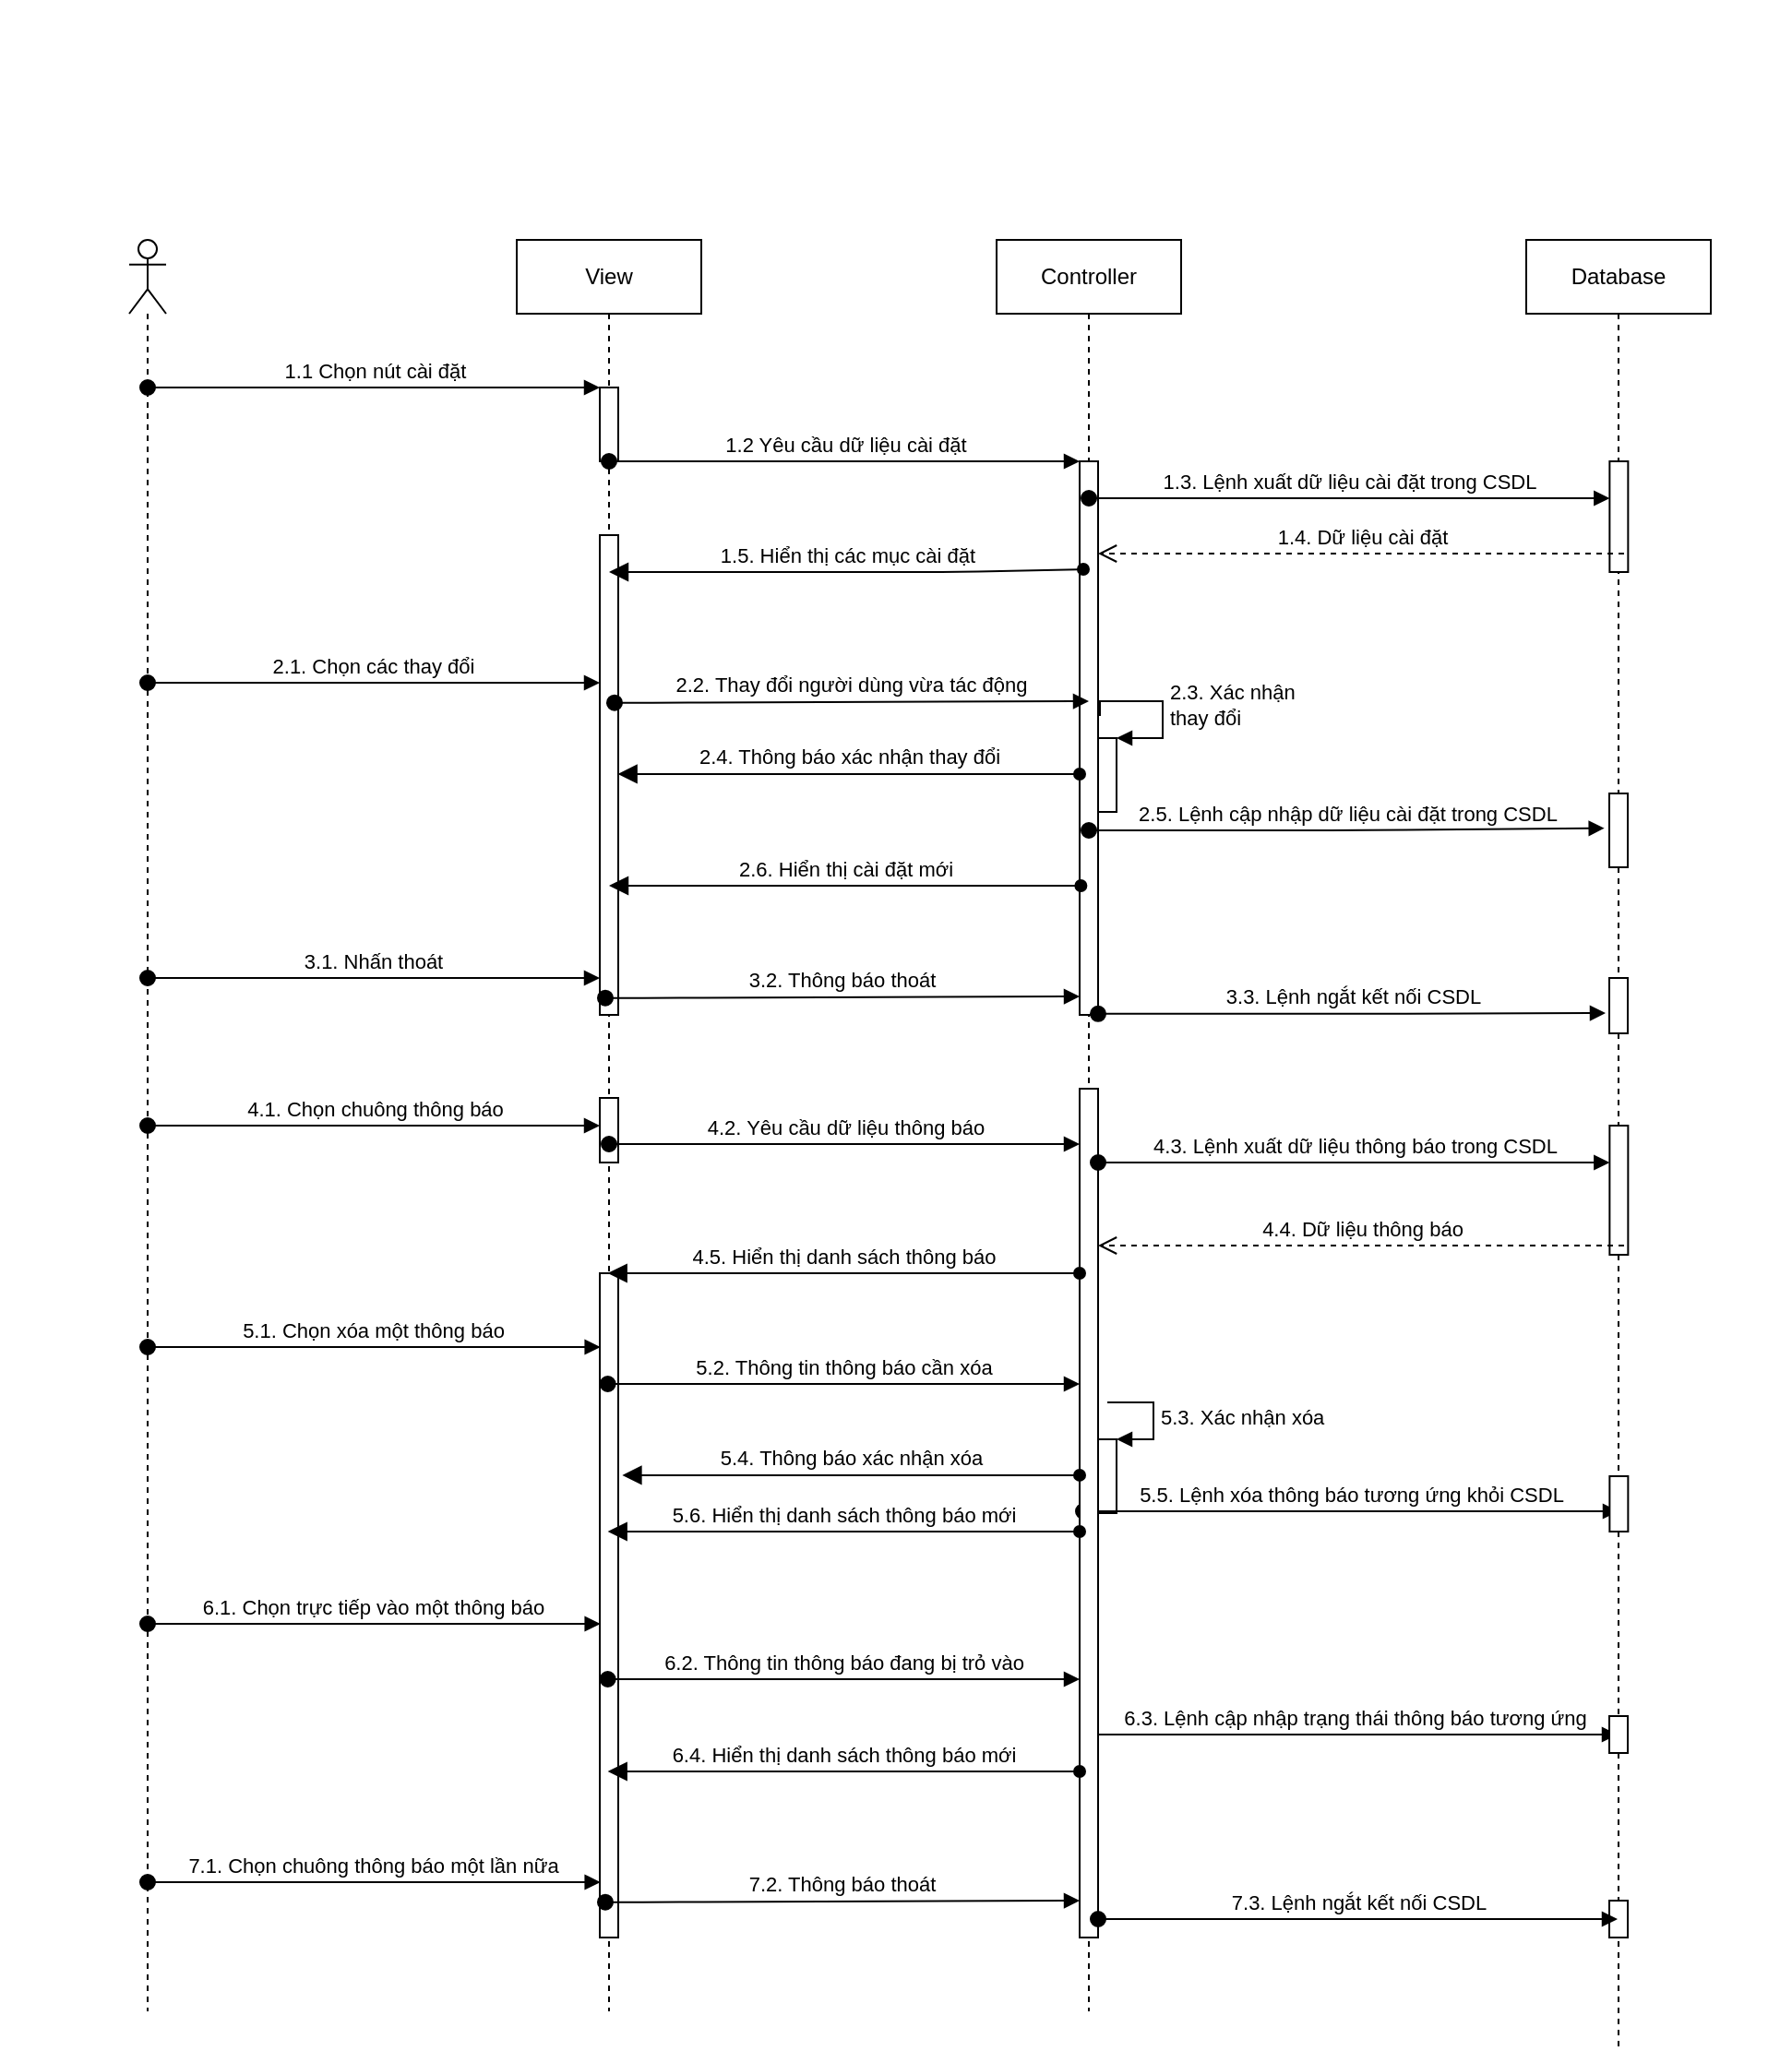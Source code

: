 <mxfile version="13.9.2" type="device"><diagram id="IbwBRbwFiVhsBLn8l_GS" name="Page-1"><mxGraphModel dx="1038" dy="1692" grid="1" gridSize="10" guides="1" tooltips="1" connect="1" arrows="1" fold="1" page="1" pageScale="1" pageWidth="827" pageHeight="1169" math="0" shadow="0"><root><mxCell id="0"/><mxCell id="1" parent="0"/><mxCell id="hLOanEfoE3hPCV4NBsCH-45" value="" style="rounded=0;whiteSpace=wrap;html=1;strokeColor=none;" parent="1" vertex="1"><mxGeometry y="-90" width="970" height="1100" as="geometry"/></mxCell><mxCell id="hLOanEfoE3hPCV4NBsCH-1" value="" style="shape=umlLifeline;participant=umlActor;perimeter=lifelinePerimeter;whiteSpace=wrap;html=1;container=1;collapsible=0;recursiveResize=0;verticalAlign=top;spacingTop=36;outlineConnect=0;" parent="1" vertex="1"><mxGeometry x="70" y="40" width="20" height="960" as="geometry"/></mxCell><mxCell id="hLOanEfoE3hPCV4NBsCH-2" value="View" style="shape=umlLifeline;perimeter=lifelinePerimeter;whiteSpace=wrap;html=1;container=1;collapsible=0;recursiveResize=0;outlineConnect=0;" parent="1" vertex="1"><mxGeometry x="280" y="40" width="100" height="960" as="geometry"/></mxCell><mxCell id="hLOanEfoE3hPCV4NBsCH-4" value="" style="html=1;points=[];perimeter=orthogonalPerimeter;" parent="hLOanEfoE3hPCV4NBsCH-2" vertex="1"><mxGeometry x="45" y="80" width="10" height="40" as="geometry"/></mxCell><mxCell id="hLOanEfoE3hPCV4NBsCH-9" value="" style="html=1;points=[];perimeter=orthogonalPerimeter;" parent="hLOanEfoE3hPCV4NBsCH-2" vertex="1"><mxGeometry x="45" y="160" width="10" height="260" as="geometry"/></mxCell><mxCell id="hLOanEfoE3hPCV4NBsCH-20" value="" style="html=1;points=[];perimeter=orthogonalPerimeter;" parent="hLOanEfoE3hPCV4NBsCH-2" vertex="1"><mxGeometry x="45" y="465" width="10" height="35" as="geometry"/></mxCell><mxCell id="hLOanEfoE3hPCV4NBsCH-27" value="" style="html=1;points=[];perimeter=orthogonalPerimeter;" parent="hLOanEfoE3hPCV4NBsCH-2" vertex="1"><mxGeometry x="45" y="560" width="10" height="360" as="geometry"/></mxCell><mxCell id="hLOanEfoE3hPCV4NBsCH-3" value="Controller" style="shape=umlLifeline;perimeter=lifelinePerimeter;whiteSpace=wrap;html=1;container=1;collapsible=0;recursiveResize=0;outlineConnect=0;" parent="1" vertex="1"><mxGeometry x="540" y="40" width="100" height="960" as="geometry"/></mxCell><mxCell id="hLOanEfoE3hPCV4NBsCH-6" value="" style="html=1;points=[];perimeter=orthogonalPerimeter;" parent="hLOanEfoE3hPCV4NBsCH-3" vertex="1"><mxGeometry x="45" y="120" width="10" height="300" as="geometry"/></mxCell><mxCell id="CObp40B2S-BS8bNpRZt_-21" value="" style="html=1;points=[];perimeter=orthogonalPerimeter;" parent="hLOanEfoE3hPCV4NBsCH-3" vertex="1"><mxGeometry x="55" y="650" width="10" height="40" as="geometry"/></mxCell><mxCell id="CObp40B2S-BS8bNpRZt_-22" value="5.3. Xác nhận xóa" style="edgeStyle=orthogonalEdgeStyle;html=1;align=left;spacingLeft=2;endArrow=block;rounded=0;entryX=1;entryY=0;" parent="hLOanEfoE3hPCV4NBsCH-3" target="CObp40B2S-BS8bNpRZt_-21" edge="1"><mxGeometry relative="1" as="geometry"><mxPoint x="60" y="630" as="sourcePoint"/><Array as="points"><mxPoint x="85" y="630"/></Array></mxGeometry></mxCell><mxCell id="hLOanEfoE3hPCV4NBsCH-5" value="1.1 Chọn nút cài đặt" style="html=1;verticalAlign=bottom;startArrow=oval;endArrow=block;startSize=8;" parent="1" source="hLOanEfoE3hPCV4NBsCH-1" target="hLOanEfoE3hPCV4NBsCH-4" edge="1"><mxGeometry relative="1" as="geometry"><mxPoint x="265" y="120" as="sourcePoint"/><Array as="points"><mxPoint x="170" y="120"/></Array></mxGeometry></mxCell><mxCell id="hLOanEfoE3hPCV4NBsCH-7" value="1.2 Yêu cầu dữ liệu cài đặt" style="html=1;verticalAlign=bottom;startArrow=oval;endArrow=block;startSize=8;" parent="1" source="hLOanEfoE3hPCV4NBsCH-2" target="hLOanEfoE3hPCV4NBsCH-6" edge="1"><mxGeometry relative="1" as="geometry"><mxPoint x="505" y="160" as="sourcePoint"/><Array as="points"><mxPoint x="360" y="160"/></Array></mxGeometry></mxCell><mxCell id="hLOanEfoE3hPCV4NBsCH-8" value="1.5. Hiển thị các mục cài đặt" style="html=1;verticalAlign=bottom;endArrow=block;endSize=8;startArrow=oval;startFill=1;endFill=1;exitX=0.2;exitY=0.195;exitDx=0;exitDy=0;exitPerimeter=0;" parent="1" source="hLOanEfoE3hPCV4NBsCH-6" target="hLOanEfoE3hPCV4NBsCH-2" edge="1"><mxGeometry relative="1" as="geometry"><mxPoint x="570" y="200" as="sourcePoint"/><mxPoint x="490" y="200" as="targetPoint"/><Array as="points"><mxPoint x="520" y="220"/></Array></mxGeometry></mxCell><mxCell id="hLOanEfoE3hPCV4NBsCH-11" value="2.1. Chọn các thay đổi" style="html=1;verticalAlign=bottom;startArrow=oval;endArrow=block;startSize=8;" parent="1" edge="1"><mxGeometry relative="1" as="geometry"><mxPoint x="79.997" y="280" as="sourcePoint"/><mxPoint x="325" y="280" as="targetPoint"/><Array as="points"><mxPoint x="170.33" y="280"/></Array></mxGeometry></mxCell><mxCell id="hLOanEfoE3hPCV4NBsCH-14" value="2.5. Lệnh cập nhập dữ liệu cài đặt trong CSDL" style="html=1;verticalAlign=bottom;startArrow=oval;endArrow=block;startSize=8;entryX=-0.265;entryY=0.471;entryDx=0;entryDy=0;entryPerimeter=0;" parent="1" source="hLOanEfoE3hPCV4NBsCH-3" target="CObp40B2S-BS8bNpRZt_-8" edge="1"><mxGeometry relative="1" as="geometry"><mxPoint x="329.997" y="360" as="sourcePoint"/><mxPoint x="587" y="359.16" as="targetPoint"/><Array as="points"><mxPoint x="730" y="360"/></Array></mxGeometry></mxCell><mxCell id="hLOanEfoE3hPCV4NBsCH-18" value="3.1. Nhấn thoát" style="html=1;verticalAlign=bottom;startArrow=oval;endArrow=block;startSize=8;" parent="1" edge="1"><mxGeometry relative="1" as="geometry"><mxPoint x="79.997" y="440" as="sourcePoint"/><mxPoint x="325" y="440" as="targetPoint"/><Array as="points"><mxPoint x="170.33" y="440"/></Array></mxGeometry></mxCell><mxCell id="hLOanEfoE3hPCV4NBsCH-21" value="4.1. Chọn chuông thông báo" style="html=1;verticalAlign=bottom;startArrow=oval;endArrow=block;startSize=8;" parent="1" source="hLOanEfoE3hPCV4NBsCH-1" target="hLOanEfoE3hPCV4NBsCH-20" edge="1"><mxGeometry relative="1" as="geometry"><mxPoint x="265" y="505" as="sourcePoint"/></mxGeometry></mxCell><mxCell id="hLOanEfoE3hPCV4NBsCH-30" value="5.1. Chọn xóa một thông báo" style="html=1;verticalAlign=bottom;startArrow=oval;endArrow=block;startSize=8;" parent="1" edge="1"><mxGeometry relative="1" as="geometry"><mxPoint x="79.997" y="640.0" as="sourcePoint"/><mxPoint x="325.33" y="640.0" as="targetPoint"/></mxGeometry></mxCell><mxCell id="hLOanEfoE3hPCV4NBsCH-35" value="5.5. Lệnh xóa thông báo tương ứng khỏi CSDL" style="html=1;verticalAlign=bottom;startArrow=oval;endArrow=block;startSize=8;" parent="1" edge="1"><mxGeometry relative="1" as="geometry"><mxPoint x="587" y="729" as="sourcePoint"/><mxPoint x="877" y="729" as="targetPoint"/></mxGeometry></mxCell><mxCell id="hLOanEfoE3hPCV4NBsCH-39" value="6.1. Chọn trực tiếp vào một thông báo" style="html=1;verticalAlign=bottom;startArrow=oval;endArrow=block;startSize=8;" parent="1" edge="1"><mxGeometry relative="1" as="geometry"><mxPoint x="79.997" y="790" as="sourcePoint"/><mxPoint x="325.33" y="790" as="targetPoint"/></mxGeometry></mxCell><mxCell id="hLOanEfoE3hPCV4NBsCH-40" value="6.3. Lệnh cập nhập trạng thái thông báo tương ứng" style="html=1;verticalAlign=bottom;startArrow=oval;endArrow=block;startSize=8;" parent="1" target="CObp40B2S-BS8bNpRZt_-2" edge="1"><mxGeometry relative="1" as="geometry"><mxPoint x="590" y="850" as="sourcePoint"/><mxPoint x="589.5" y="850" as="targetPoint"/></mxGeometry></mxCell><mxCell id="hLOanEfoE3hPCV4NBsCH-44" value="7.1. Chọn chuông thông báo một lần nữa" style="html=1;verticalAlign=bottom;startArrow=oval;endArrow=block;startSize=8;" parent="1" edge="1"><mxGeometry relative="1" as="geometry"><mxPoint x="79.997" y="930" as="sourcePoint"/><mxPoint x="325.33" y="930" as="targetPoint"/></mxGeometry></mxCell><mxCell id="hLOanEfoE3hPCV4NBsCH-12" value="" style="html=1;points=[];perimeter=orthogonalPerimeter;" parent="1" vertex="1"><mxGeometry x="595" y="310" width="10" height="40" as="geometry"/></mxCell><mxCell id="hLOanEfoE3hPCV4NBsCH-13" value="2.3. Xác nhận&lt;br&gt;thay đổi" style="edgeStyle=orthogonalEdgeStyle;html=1;align=left;spacingLeft=2;endArrow=block;rounded=0;entryX=1;entryY=0;" parent="1" target="hLOanEfoE3hPCV4NBsCH-12" edge="1"><mxGeometry relative="1" as="geometry"><mxPoint x="596" y="298" as="sourcePoint"/><Array as="points"><mxPoint x="596" y="290"/><mxPoint x="630" y="290"/><mxPoint x="630" y="310"/></Array></mxGeometry></mxCell><mxCell id="CObp40B2S-BS8bNpRZt_-1" value="2.2. Thay đổi người dùng vừa tác động" style="html=1;verticalAlign=bottom;startArrow=oval;endArrow=block;startSize=8;entryX=0.2;entryY=-0.021;entryDx=0;entryDy=0;entryPerimeter=0;" parent="1" edge="1"><mxGeometry relative="1" as="geometry"><mxPoint x="332.997" y="290.84" as="sourcePoint"/><mxPoint x="590" y="290.0" as="targetPoint"/><Array as="points"><mxPoint x="363.33" y="290.84"/></Array></mxGeometry></mxCell><mxCell id="CObp40B2S-BS8bNpRZt_-2" value="Database" style="shape=umlLifeline;perimeter=lifelinePerimeter;whiteSpace=wrap;html=1;container=1;collapsible=0;recursiveResize=0;outlineConnect=0;" parent="1" vertex="1"><mxGeometry x="827" y="40" width="100" height="980" as="geometry"/></mxCell><mxCell id="CObp40B2S-BS8bNpRZt_-7" value="" style="html=1;points=[];perimeter=orthogonalPerimeter;" parent="CObp40B2S-BS8bNpRZt_-2" vertex="1"><mxGeometry x="45.18" y="120" width="10" height="60" as="geometry"/></mxCell><mxCell id="CObp40B2S-BS8bNpRZt_-8" value="" style="html=1;points=[];perimeter=orthogonalPerimeter;" parent="CObp40B2S-BS8bNpRZt_-2" vertex="1"><mxGeometry x="45" y="300" width="10" height="40" as="geometry"/></mxCell><mxCell id="CObp40B2S-BS8bNpRZt_-14" value="" style="html=1;points=[];perimeter=orthogonalPerimeter;" parent="CObp40B2S-BS8bNpRZt_-2" vertex="1"><mxGeometry x="45" y="400" width="10" height="30" as="geometry"/></mxCell><mxCell id="CObp40B2S-BS8bNpRZt_-16" value="" style="html=1;points=[];perimeter=orthogonalPerimeter;" parent="CObp40B2S-BS8bNpRZt_-2" vertex="1"><mxGeometry x="45.18" y="480" width="10" height="70" as="geometry"/></mxCell><mxCell id="CObp40B2S-BS8bNpRZt_-23" value="" style="html=1;points=[];perimeter=orthogonalPerimeter;" parent="CObp40B2S-BS8bNpRZt_-2" vertex="1"><mxGeometry x="45.18" y="670" width="10" height="30" as="geometry"/></mxCell><mxCell id="CObp40B2S-BS8bNpRZt_-26" value="" style="html=1;points=[];perimeter=orthogonalPerimeter;" parent="CObp40B2S-BS8bNpRZt_-2" vertex="1"><mxGeometry x="45" y="800" width="10" height="20" as="geometry"/></mxCell><mxCell id="CObp40B2S-BS8bNpRZt_-30" value="" style="html=1;points=[];perimeter=orthogonalPerimeter;" parent="CObp40B2S-BS8bNpRZt_-2" vertex="1"><mxGeometry x="45" y="900" width="10" height="20" as="geometry"/></mxCell><mxCell id="CObp40B2S-BS8bNpRZt_-4" value="2.6. Hiển thị cài đặt mới" style="html=1;verticalAlign=bottom;endArrow=block;endSize=8;startArrow=oval;startFill=1;endFill=1;" parent="1" edge="1"><mxGeometry relative="1" as="geometry"><mxPoint x="585.68" y="390" as="sourcePoint"/><mxPoint x="330.004" y="390" as="targetPoint"/><Array as="points"><mxPoint x="570.68" y="390"/></Array></mxGeometry></mxCell><mxCell id="CObp40B2S-BS8bNpRZt_-5" value="1.3. Lệnh xuất dữ liệu cài đặt trong CSDL" style="html=1;verticalAlign=bottom;startArrow=oval;endArrow=block;startSize=8;" parent="1" target="CObp40B2S-BS8bNpRZt_-7" edge="1"><mxGeometry relative="1" as="geometry"><mxPoint x="590.004" y="180" as="sourcePoint"/><mxPoint x="877.18" y="180" as="targetPoint"/><Array as="points"><mxPoint x="730.68" y="180"/></Array></mxGeometry></mxCell><mxCell id="CObp40B2S-BS8bNpRZt_-6" value="1.4. Dữ liệu cài đặt" style="html=1;verticalAlign=bottom;endArrow=open;dashed=1;endSize=8;" parent="1" target="hLOanEfoE3hPCV4NBsCH-6" edge="1"><mxGeometry relative="1" as="geometry"><mxPoint x="880" y="210" as="sourcePoint"/><mxPoint x="800" y="210" as="targetPoint"/></mxGeometry></mxCell><mxCell id="CObp40B2S-BS8bNpRZt_-10" value="" style="html=1;points=[];perimeter=orthogonalPerimeter;" parent="1" vertex="1"><mxGeometry x="585" y="500" width="10" height="460" as="geometry"/></mxCell><mxCell id="CObp40B2S-BS8bNpRZt_-11" value="4.2. Yêu cầu dữ liệu thông báo" style="html=1;verticalAlign=bottom;startArrow=oval;endArrow=block;startSize=8;" parent="1" source="hLOanEfoE3hPCV4NBsCH-2" target="CObp40B2S-BS8bNpRZt_-10" edge="1"><mxGeometry relative="1" as="geometry"><mxPoint x="329.324" y="540" as="sourcePoint"/><mxPoint x="585" y="540" as="targetPoint"/><Array as="points"><mxPoint x="400" y="530"/></Array></mxGeometry></mxCell><mxCell id="CObp40B2S-BS8bNpRZt_-12" value="3.2. Thông báo thoát" style="html=1;verticalAlign=bottom;startArrow=oval;endArrow=block;startSize=8;entryX=0.2;entryY=-0.021;entryDx=0;entryDy=0;entryPerimeter=0;" parent="1" edge="1"><mxGeometry relative="1" as="geometry"><mxPoint x="327.997" y="450.84" as="sourcePoint"/><mxPoint x="585" y="450.0" as="targetPoint"/><Array as="points"><mxPoint x="358.33" y="450.84"/></Array></mxGeometry></mxCell><mxCell id="CObp40B2S-BS8bNpRZt_-13" value="3.3. Lệnh ngắt kết nối CSDL" style="html=1;verticalAlign=bottom;startArrow=oval;endArrow=block;startSize=8;" parent="1" edge="1"><mxGeometry relative="1" as="geometry"><mxPoint x="595.004" y="459.41" as="sourcePoint"/><mxPoint x="870" y="459" as="targetPoint"/><Array as="points"><mxPoint x="735.68" y="459.41"/></Array></mxGeometry></mxCell><mxCell id="CObp40B2S-BS8bNpRZt_-15" value="4.3. Lệnh xuất dữ liệu thông báo trong CSDL" style="html=1;verticalAlign=bottom;startArrow=oval;endArrow=block;startSize=8;" parent="1" target="CObp40B2S-BS8bNpRZt_-16" edge="1"><mxGeometry relative="1" as="geometry"><mxPoint x="595.004" y="540" as="sourcePoint"/><mxPoint x="877.18" y="540" as="targetPoint"/><Array as="points"><mxPoint x="735.68" y="540"/></Array></mxGeometry></mxCell><mxCell id="CObp40B2S-BS8bNpRZt_-17" value="4.4. Dữ liệu thông báo" style="html=1;verticalAlign=bottom;endArrow=open;dashed=1;endSize=8;" parent="1" edge="1"><mxGeometry relative="1" as="geometry"><mxPoint x="880" y="585" as="sourcePoint"/><mxPoint x="595" y="585" as="targetPoint"/></mxGeometry></mxCell><mxCell id="CObp40B2S-BS8bNpRZt_-18" value="4.5. Hiển thị danh sách thông báo" style="html=1;verticalAlign=bottom;endArrow=block;endSize=8;startArrow=oval;startFill=1;endFill=1;" parent="1" edge="1"><mxGeometry relative="1" as="geometry"><mxPoint x="585.0" y="600" as="sourcePoint"/><mxPoint x="329.324" y="600" as="targetPoint"/><Array as="points"><mxPoint x="570" y="600"/></Array></mxGeometry></mxCell><mxCell id="CObp40B2S-BS8bNpRZt_-20" value="5.2. Thông tin thông báo cần xóa" style="html=1;verticalAlign=bottom;startArrow=oval;endArrow=block;startSize=8;" parent="1" edge="1"><mxGeometry relative="1" as="geometry"><mxPoint x="329.324" y="660" as="sourcePoint"/><mxPoint x="585" y="660" as="targetPoint"/><Array as="points"><mxPoint x="400" y="660"/></Array></mxGeometry></mxCell><mxCell id="CObp40B2S-BS8bNpRZt_-24" value="5.6. Hiển thị danh sách thông báo mới" style="html=1;verticalAlign=bottom;endArrow=block;endSize=8;startArrow=oval;startFill=1;endFill=1;" parent="1" edge="1"><mxGeometry relative="1" as="geometry"><mxPoint x="585" y="740" as="sourcePoint"/><mxPoint x="329.324" y="740" as="targetPoint"/><Array as="points"><mxPoint x="570" y="740"/></Array></mxGeometry></mxCell><mxCell id="CObp40B2S-BS8bNpRZt_-25" value="6.2. Thông tin thông báo đang bị trỏ vào" style="html=1;verticalAlign=bottom;startArrow=oval;endArrow=block;startSize=8;" parent="1" edge="1"><mxGeometry relative="1" as="geometry"><mxPoint x="329.324" y="820" as="sourcePoint"/><mxPoint x="585" y="820" as="targetPoint"/><Array as="points"><mxPoint x="400" y="820"/></Array></mxGeometry></mxCell><mxCell id="CObp40B2S-BS8bNpRZt_-27" value="6.4. Hiển thị danh sách thông báo mới" style="html=1;verticalAlign=bottom;endArrow=block;endSize=8;startArrow=oval;startFill=1;endFill=1;" parent="1" edge="1"><mxGeometry relative="1" as="geometry"><mxPoint x="585" y="870" as="sourcePoint"/><mxPoint x="329.324" y="870" as="targetPoint"/><Array as="points"><mxPoint x="570" y="870"/></Array></mxGeometry></mxCell><mxCell id="CObp40B2S-BS8bNpRZt_-28" value="7.2. Thông báo thoát" style="html=1;verticalAlign=bottom;startArrow=oval;endArrow=block;startSize=8;entryX=0.2;entryY=-0.021;entryDx=0;entryDy=0;entryPerimeter=0;" parent="1" edge="1"><mxGeometry relative="1" as="geometry"><mxPoint x="327.997" y="940.84" as="sourcePoint"/><mxPoint x="585" y="940" as="targetPoint"/><Array as="points"><mxPoint x="358.33" y="940.84"/></Array></mxGeometry></mxCell><mxCell id="CObp40B2S-BS8bNpRZt_-29" value="7.3. Lệnh ngắt kết nối CSDL" style="html=1;verticalAlign=bottom;startArrow=oval;endArrow=block;startSize=8;" parent="1" target="CObp40B2S-BS8bNpRZt_-2" edge="1"><mxGeometry relative="1" as="geometry"><mxPoint x="595" y="950" as="sourcePoint"/><mxPoint x="870" y="940" as="targetPoint"/><Array as="points"><mxPoint x="736" y="950"/><mxPoint x="820" y="950"/></Array></mxGeometry></mxCell><mxCell id="lDsmbvoWzP21t5umPHXD-1" value="2.4. Thông báo xác nhận thay đổi" style="html=1;verticalAlign=bottom;endArrow=block;endSize=8;endFill=1;startArrow=oval;startFill=1;entryX=0.98;entryY=0.498;entryDx=0;entryDy=0;entryPerimeter=0;" edge="1" parent="1" source="hLOanEfoE3hPCV4NBsCH-6" target="hLOanEfoE3hPCV4NBsCH-9"><mxGeometry relative="1" as="geometry"><mxPoint x="550.5" y="329.5" as="sourcePoint"/><mxPoint x="350" y="329.5" as="targetPoint"/></mxGeometry></mxCell><mxCell id="lDsmbvoWzP21t5umPHXD-2" value="5.4. Thông báo xác nhận xóa" style="html=1;verticalAlign=bottom;endArrow=block;endSize=8;endFill=1;startArrow=oval;startFill=1;entryX=1.22;entryY=0.304;entryDx=0;entryDy=0;entryPerimeter=0;" edge="1" parent="1" source="CObp40B2S-BS8bNpRZt_-10" target="hLOanEfoE3hPCV4NBsCH-27"><mxGeometry relative="1" as="geometry"><mxPoint x="560.5" y="710" as="sourcePoint"/><mxPoint x="360" y="710" as="targetPoint"/></mxGeometry></mxCell></root></mxGraphModel></diagram></mxfile>
